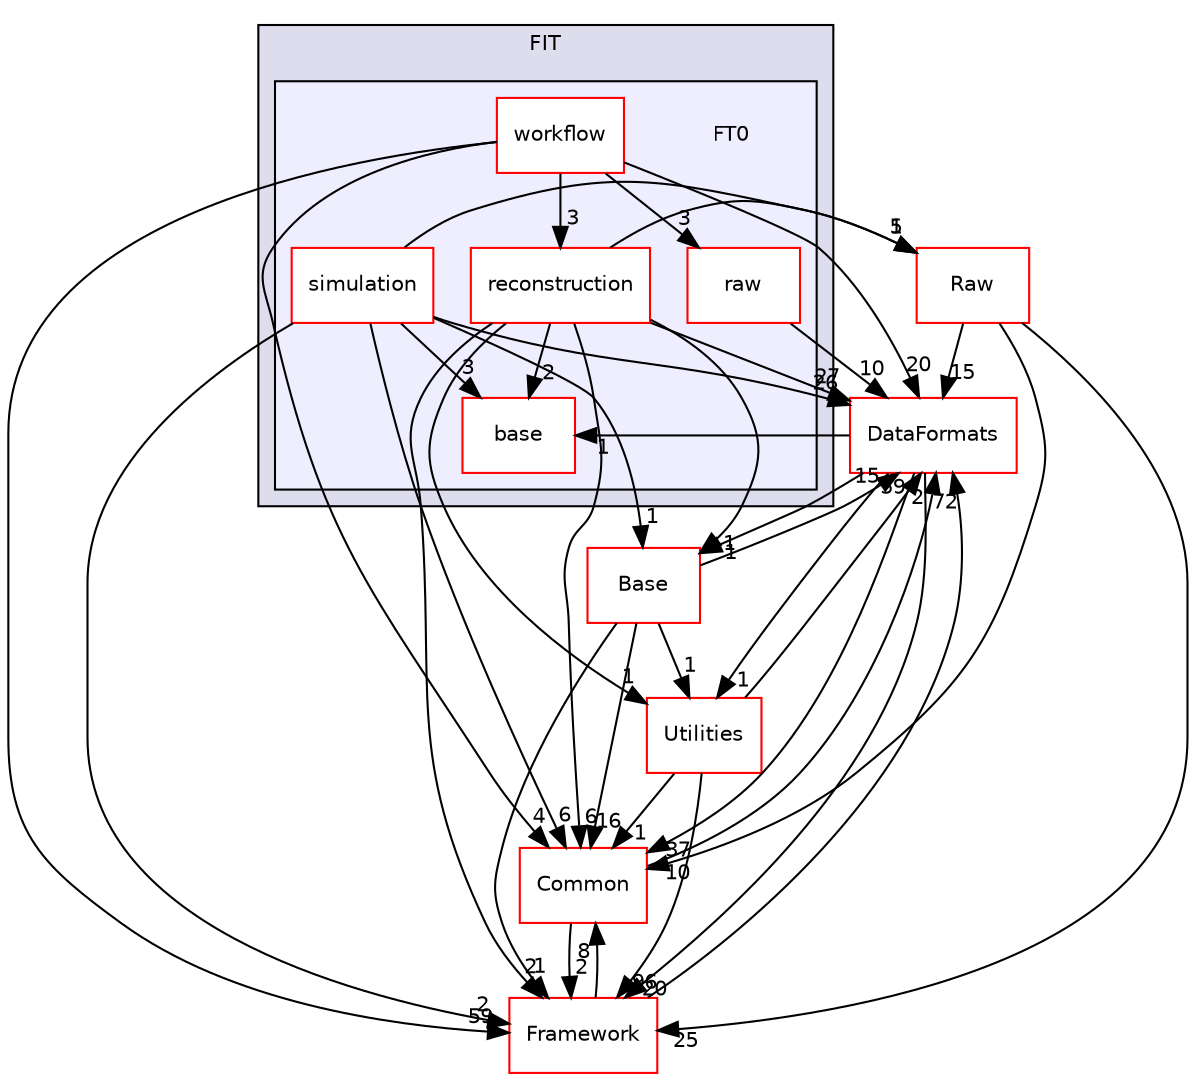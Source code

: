 digraph "/home/travis/build/AliceO2Group/AliceO2/Detectors/FIT/FT0" {
  bgcolor=transparent;
  compound=true
  node [ fontsize="10", fontname="Helvetica"];
  edge [ labelfontsize="10", labelfontname="Helvetica"];
  subgraph clusterdir_d14e88a79bca429480864605ee348cef {
    graph [ bgcolor="#ddddee", pencolor="black", label="FIT" fontname="Helvetica", fontsize="10", URL="dir_d14e88a79bca429480864605ee348cef.html"]
  subgraph clusterdir_732f729910dd598014f768fa2866f334 {
    graph [ bgcolor="#eeeeff", pencolor="black", label="" URL="dir_732f729910dd598014f768fa2866f334.html"];
    dir_732f729910dd598014f768fa2866f334 [shape=plaintext label="FT0"];
    dir_63da1bf9cbb165deb85abc813a5acde9 [shape=box label="base" color="red" fillcolor="white" style="filled" URL="dir_63da1bf9cbb165deb85abc813a5acde9.html"];
    dir_e62a450b26de845460eb308fa2db0683 [shape=box label="raw" color="red" fillcolor="white" style="filled" URL="dir_e62a450b26de845460eb308fa2db0683.html"];
    dir_ca639a046a87a9287b3468a6ba2bbef1 [shape=box label="reconstruction" color="red" fillcolor="white" style="filled" URL="dir_ca639a046a87a9287b3468a6ba2bbef1.html"];
    dir_dde9e01e42e5df81e682067abb84b2d4 [shape=box label="simulation" color="red" fillcolor="white" style="filled" URL="dir_dde9e01e42e5df81e682067abb84b2d4.html"];
    dir_db2620e5be5f5f7bc69e8ed28a3729c7 [shape=box label="workflow" color="red" fillcolor="white" style="filled" URL="dir_db2620e5be5f5f7bc69e8ed28a3729c7.html"];
  }
  }
  dir_4ab6b4cc6a7edbff49100e9123df213f [shape=box label="Common" color="red" URL="dir_4ab6b4cc6a7edbff49100e9123df213f.html"];
  dir_b05a5fa85f84bfc9013183c9d87f9a36 [shape=box label="Utilities" color="red" URL="dir_b05a5fa85f84bfc9013183c9d87f9a36.html"];
  dir_37c90836491b695b472bf98d1be8336b [shape=box label="Base" color="red" URL="dir_37c90836491b695b472bf98d1be8336b.html"];
  dir_bcbb2cf9a3d3d83e5515c82071a07177 [shape=box label="Framework" color="red" URL="dir_bcbb2cf9a3d3d83e5515c82071a07177.html"];
  dir_26637d1bd82229bc9ed97f7e706be743 [shape=box label="Raw" color="red" URL="dir_26637d1bd82229bc9ed97f7e706be743.html"];
  dir_2171f7ec022c5423887b07c69b2f5b48 [shape=box label="DataFormats" color="red" URL="dir_2171f7ec022c5423887b07c69b2f5b48.html"];
  dir_dde9e01e42e5df81e682067abb84b2d4->dir_4ab6b4cc6a7edbff49100e9123df213f [headlabel="6", labeldistance=1.5 headhref="dir_000293_000032.html"];
  dir_dde9e01e42e5df81e682067abb84b2d4->dir_37c90836491b695b472bf98d1be8336b [headlabel="1", labeldistance=1.5 headhref="dir_000293_000280.html"];
  dir_dde9e01e42e5df81e682067abb84b2d4->dir_63da1bf9cbb165deb85abc813a5acde9 [headlabel="3", labeldistance=1.5 headhref="dir_000293_000350.html"];
  dir_dde9e01e42e5df81e682067abb84b2d4->dir_bcbb2cf9a3d3d83e5515c82071a07177 [headlabel="2", labeldistance=1.5 headhref="dir_000293_000058.html"];
  dir_dde9e01e42e5df81e682067abb84b2d4->dir_26637d1bd82229bc9ed97f7e706be743 [headlabel="5", labeldistance=1.5 headhref="dir_000293_000620.html"];
  dir_dde9e01e42e5df81e682067abb84b2d4->dir_2171f7ec022c5423887b07c69b2f5b48 [headlabel="26", labeldistance=1.5 headhref="dir_000293_000085.html"];
  dir_e62a450b26de845460eb308fa2db0683->dir_2171f7ec022c5423887b07c69b2f5b48 [headlabel="10", labeldistance=1.5 headhref="dir_000468_000085.html"];
  dir_4ab6b4cc6a7edbff49100e9123df213f->dir_bcbb2cf9a3d3d83e5515c82071a07177 [headlabel="2", labeldistance=1.5 headhref="dir_000032_000058.html"];
  dir_4ab6b4cc6a7edbff49100e9123df213f->dir_2171f7ec022c5423887b07c69b2f5b48 [headlabel="2", labeldistance=1.5 headhref="dir_000032_000085.html"];
  dir_ca639a046a87a9287b3468a6ba2bbef1->dir_4ab6b4cc6a7edbff49100e9123df213f [headlabel="6", labeldistance=1.5 headhref="dir_000472_000032.html"];
  dir_ca639a046a87a9287b3468a6ba2bbef1->dir_b05a5fa85f84bfc9013183c9d87f9a36 [headlabel="1", labeldistance=1.5 headhref="dir_000472_000615.html"];
  dir_ca639a046a87a9287b3468a6ba2bbef1->dir_37c90836491b695b472bf98d1be8336b [headlabel="1", labeldistance=1.5 headhref="dir_000472_000280.html"];
  dir_ca639a046a87a9287b3468a6ba2bbef1->dir_63da1bf9cbb165deb85abc813a5acde9 [headlabel="2", labeldistance=1.5 headhref="dir_000472_000350.html"];
  dir_ca639a046a87a9287b3468a6ba2bbef1->dir_bcbb2cf9a3d3d83e5515c82071a07177 [headlabel="2", labeldistance=1.5 headhref="dir_000472_000058.html"];
  dir_ca639a046a87a9287b3468a6ba2bbef1->dir_26637d1bd82229bc9ed97f7e706be743 [headlabel="1", labeldistance=1.5 headhref="dir_000472_000620.html"];
  dir_ca639a046a87a9287b3468a6ba2bbef1->dir_2171f7ec022c5423887b07c69b2f5b48 [headlabel="27", labeldistance=1.5 headhref="dir_000472_000085.html"];
  dir_b05a5fa85f84bfc9013183c9d87f9a36->dir_4ab6b4cc6a7edbff49100e9123df213f [headlabel="1", labeldistance=1.5 headhref="dir_000615_000032.html"];
  dir_b05a5fa85f84bfc9013183c9d87f9a36->dir_bcbb2cf9a3d3d83e5515c82071a07177 [headlabel="96", labeldistance=1.5 headhref="dir_000615_000058.html"];
  dir_b05a5fa85f84bfc9013183c9d87f9a36->dir_2171f7ec022c5423887b07c69b2f5b48 [headlabel="59", labeldistance=1.5 headhref="dir_000615_000085.html"];
  dir_37c90836491b695b472bf98d1be8336b->dir_4ab6b4cc6a7edbff49100e9123df213f [headlabel="16", labeldistance=1.5 headhref="dir_000280_000032.html"];
  dir_37c90836491b695b472bf98d1be8336b->dir_b05a5fa85f84bfc9013183c9d87f9a36 [headlabel="1", labeldistance=1.5 headhref="dir_000280_000615.html"];
  dir_37c90836491b695b472bf98d1be8336b->dir_bcbb2cf9a3d3d83e5515c82071a07177 [headlabel="1", labeldistance=1.5 headhref="dir_000280_000058.html"];
  dir_37c90836491b695b472bf98d1be8336b->dir_2171f7ec022c5423887b07c69b2f5b48 [headlabel="15", labeldistance=1.5 headhref="dir_000280_000085.html"];
  dir_bcbb2cf9a3d3d83e5515c82071a07177->dir_4ab6b4cc6a7edbff49100e9123df213f [headlabel="8", labeldistance=1.5 headhref="dir_000058_000032.html"];
  dir_bcbb2cf9a3d3d83e5515c82071a07177->dir_2171f7ec022c5423887b07c69b2f5b48 [headlabel="72", labeldistance=1.5 headhref="dir_000058_000085.html"];
  dir_db2620e5be5f5f7bc69e8ed28a3729c7->dir_e62a450b26de845460eb308fa2db0683 [headlabel="3", labeldistance=1.5 headhref="dir_000407_000468.html"];
  dir_db2620e5be5f5f7bc69e8ed28a3729c7->dir_4ab6b4cc6a7edbff49100e9123df213f [headlabel="4", labeldistance=1.5 headhref="dir_000407_000032.html"];
  dir_db2620e5be5f5f7bc69e8ed28a3729c7->dir_ca639a046a87a9287b3468a6ba2bbef1 [headlabel="3", labeldistance=1.5 headhref="dir_000407_000472.html"];
  dir_db2620e5be5f5f7bc69e8ed28a3729c7->dir_bcbb2cf9a3d3d83e5515c82071a07177 [headlabel="59", labeldistance=1.5 headhref="dir_000407_000058.html"];
  dir_db2620e5be5f5f7bc69e8ed28a3729c7->dir_2171f7ec022c5423887b07c69b2f5b48 [headlabel="20", labeldistance=1.5 headhref="dir_000407_000085.html"];
  dir_26637d1bd82229bc9ed97f7e706be743->dir_4ab6b4cc6a7edbff49100e9123df213f [headlabel="10", labeldistance=1.5 headhref="dir_000620_000032.html"];
  dir_26637d1bd82229bc9ed97f7e706be743->dir_bcbb2cf9a3d3d83e5515c82071a07177 [headlabel="25", labeldistance=1.5 headhref="dir_000620_000058.html"];
  dir_26637d1bd82229bc9ed97f7e706be743->dir_2171f7ec022c5423887b07c69b2f5b48 [headlabel="15", labeldistance=1.5 headhref="dir_000620_000085.html"];
  dir_2171f7ec022c5423887b07c69b2f5b48->dir_4ab6b4cc6a7edbff49100e9123df213f [headlabel="37", labeldistance=1.5 headhref="dir_000085_000032.html"];
  dir_2171f7ec022c5423887b07c69b2f5b48->dir_b05a5fa85f84bfc9013183c9d87f9a36 [headlabel="1", labeldistance=1.5 headhref="dir_000085_000615.html"];
  dir_2171f7ec022c5423887b07c69b2f5b48->dir_37c90836491b695b472bf98d1be8336b [headlabel="1", labeldistance=1.5 headhref="dir_000085_000280.html"];
  dir_2171f7ec022c5423887b07c69b2f5b48->dir_63da1bf9cbb165deb85abc813a5acde9 [headlabel="1", labeldistance=1.5 headhref="dir_000085_000350.html"];
  dir_2171f7ec022c5423887b07c69b2f5b48->dir_bcbb2cf9a3d3d83e5515c82071a07177 [headlabel="20", labeldistance=1.5 headhref="dir_000085_000058.html"];
}

